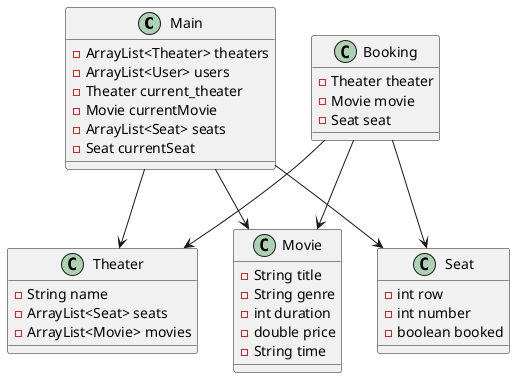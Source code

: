@startuml
class Main {
    -ArrayList<Theater> theaters
    -ArrayList<User> users
    -Theater current_theater
    -Movie currentMovie
    -ArrayList<Seat> seats
    -Seat currentSeat
}

class Theater {
    -String name
    -ArrayList<Seat> seats
    -ArrayList<Movie> movies
}

class Movie {
    -String title
    -String genre
    -int duration
    -double price
    -String time
}

class Seat {
    -int row
    -int number
    -boolean booked
}

class Booking {
    -Theater theater
    -Movie movie
    -Seat seat
}



Main --> Theater
Main --> Movie
Main --> Seat
Booking --> Theater
Booking --> Movie
Booking --> Seat
@enduml